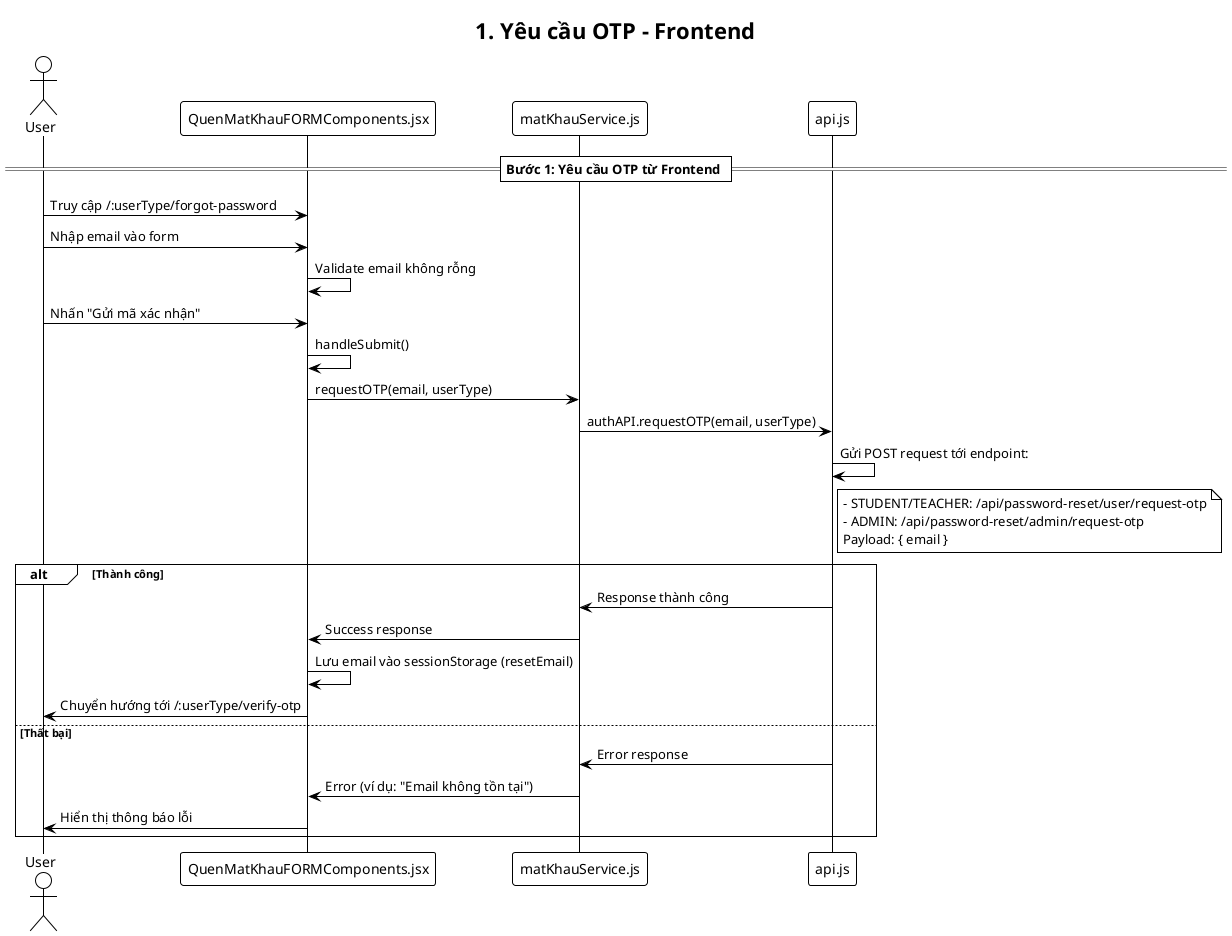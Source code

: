 @startuml
!theme plain
title 1. Yêu cầu OTP - Frontend

actor User as U
participant "QuenMatKhauFORMComponents.jsx" as FP
participant "matKhauService.js" as MS
participant "api.js" as API

== Bước 1: Yêu cầu OTP từ Frontend ==

U -> FP: Truy cập /:userType/forgot-password
'note right: Ví dụ: /student/forgot-password

U -> FP: Nhập email vào form
FP -> FP: Validate email không rỗng

U -> FP: Nhấn "Gửi mã xác nhận"
FP -> FP: handleSubmit()

FP -> MS: requestOTP(email, userType)
MS -> API: authAPI.requestOTP(email, userType)

API -> API: Gửi POST request tới endpoint:
note right of API
- STUDENT/TEACHER: /api/password-reset/user/request-otp
- ADMIN: /api/password-reset/admin/request-otp
Payload: { email }
end note

alt Thành công
    API -> MS: Response thành công
    MS -> FP: Success response
    FP -> FP: Lưu email vào sessionStorage (resetEmail)
    FP -> U: Chuyển hướng tới /:userType/verify-otp
else Thất bại
    API -> MS: Error response
    MS -> FP: Error (ví dụ: "Email không tồn tại")
    FP -> U: Hiển thị thông báo lỗi
end

@enduml